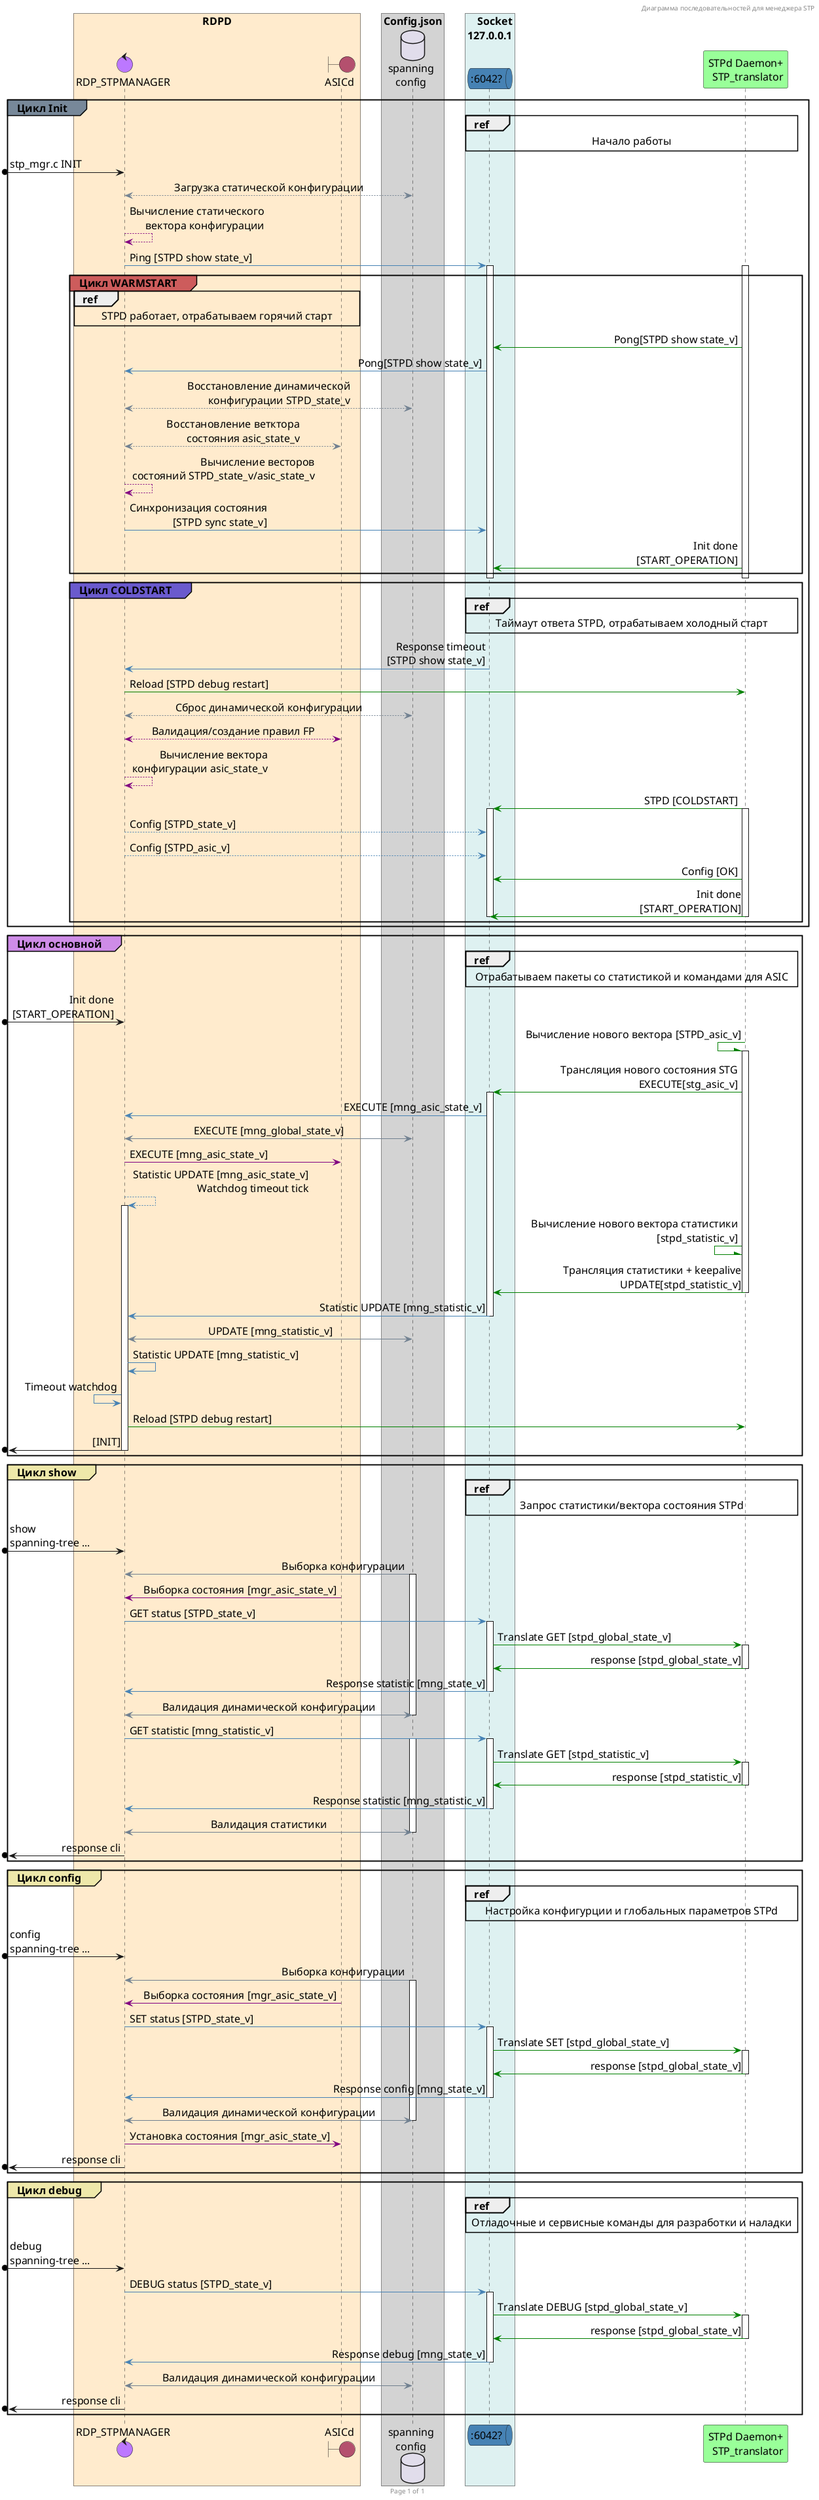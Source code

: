 @startuml

header Диаграмма последовательностей для менеджера STP
footer Page %page% of %lastpage%

skinparam shadowing<<no_shadow>> false
skinparam shadowing<<with_shadow>> true
skinparam sequenceMessageAlign direction

skinparam ParticipantPadding 12
skinparam BoxPadding 15

skinparam defaultFontSize 16
skinparam defaultFontName Papyrus


box "RDPD" #BlanchedAlmond
control "RDP_STPMANAGER" as RDPD #bc78ff
boundary "ASICd" as ASIC #b4506e
end box

box "Config.json" #LightGrey
database "spanning\nconfig" as CONFIG #e1ddeb
' collections "NETLINK_IF" as Netlink #dfa800
end box

box "  Socket\r127.0.0.1"#def1f1
queue ":6042?" as Socket #SteelBlue
' collections "NETLINK_IF" as Netlink #dfa800
end box

participant "STPd Daemon+\r STP_translator" as Daemon #99FF99


group#LightSlateGrey Цикл Init
    ref over Socket, Daemon : Начало работы
    [o-> RDPD : stp_mgr.c INIT
    RDPD <-[#SlateGrey]-> CONFIG : Загрузка статической конфигурации
    RDPD -[#purple]-> RDPD : Вычисление статического\r вектора конфигурации
    RDPD -[#SteelBlue]> Socket : Ping [STPD show state_v]
    activate Socket

    activate Daemon
    group#IndianRed Цикл WARMSTART
        ref over RDPD, ASIC : STPD работает, отрабатываем горячий старт
        Daemon -[#green]> Socket : Pong[STPD show state_v]
        Socket -[#SteelBlue]> RDPD : Pong[STPD show state_v]
        RDPD <-[#SlateGrey]-> CONFIG : Восстановление динамической\r конфигурации STPD_state_v
        RDPD <-[#SlateGrey]-> ASIC : Восстановление ветктора\r состояния asic_state_v
        RDPD -[#purple]-> RDPD : Вычисление весторов\r состояний STPD_state_v/asic_state_v
        RDPD -[#SteelBlue]> Socket : Синхронизация состояния\r [STPD sync state_v]
        Daemon [#green]-> Socket : Init done\r [START_OPERATION]


        ' Daemon <-[#green]-> Socket : recv timeout


    end
    deactivate Socket
    deactivate Daemon

    group#SlateBlue Цикл COLDSTART
        ref over Socket, Daemon : Таймаут ответа STPD, отрабатываем холодный старт
        Socket -[#SteelBlue]> RDPD : Response timeout\r[STPD show state_v]
        RDPD -[#green]> Daemon : Reload [STPD debug restart]
        RDPD <-[#SlateGrey]-> CONFIG : Сброс динамической конфигурации
        RDPD <-[#purple]-> ASIC : Валидация/создание правил FP
        RDPD -[#purple]-> RDPD : Вычисление вектора\r конфигурации asic_state_v
        Daemon [#green]-> Socket : STPD [COLDSTART]
        activate Socket
        activate Daemon
        RDPD --[#SteelBlue]> Socket : Config [STPD_state_v]
        RDPD --[#SteelBlue]> Socket : Config [STPD_asic_v]
        Daemon [#green]-> Socket : Config [OK]
        Daemon [#green]-> Socket : Init done\r [START_OPERATION]
        deactivate Socket
        deactivate Daemon


    end
    ' Netlink --[#df7000]> Daemon : Получение всех актуальных интерфейсов системы
    ' Daemon -[#purple]> RDPD : Валидация Field-Processor ASIC
    ' RDPD <-[#b4506e]> ASIC : Sync FP ASIC
end


group#ce8ce7 Цикл основной
    ref over Socket, Daemon : Отрабатываем пакеты со статистикой и командами для ASIC
    [o-> RDPD : Init done\r [START_OPERATION]
    Daemon /-[#green] Daemon : Вычисление нового вектора [STPD_asic_v]
    activate Daemon
    Daemon [#green]-> Socket : Трансляция нового состояния STG\r EXECUTE[stg_asic_v]
    activate Socket
    RDPD <-[#SteelBlue]Socket : EXECUTE [mng_asic_state_v]
    RDPD <[#SlateGrey]-> CONFIG : EXECUTE [mng_global_state_v]
    RDPD [#purple]-> ASIC : EXECUTE [mng_asic_state_v]
    RDPD --[#SteelBlue]> RDPD : Statistic UPDATE [mng_asic_state_v]\rWatchdog timeout tick
    activate RDPD
    Daemon /-[#green] Daemon : Вычисление нового вектора статистики\r [stpd_statistic_v]
    Daemon [#green]-> Socket : Трансляция статистики + keepalive\r UPDATE[stpd_statistic_v]
    deactivate Daemon
    RDPD <-[#SteelBlue]Socket : Statistic UPDATE [mng_statistic_v]
    deactivate Socket
    RDPD <[#SlateGrey]-> CONFIG : UPDATE [mng_statistic_v]

    RDPD -[#SteelBlue]> RDPD : Statistic UPDATE [mng_statistic_v]
    RDPD <-[#SteelBlue]RDPD : Timeout watchdog
    RDPD -[#green]> Daemon : Reload [STPD debug restart]

    [o<- RDPD : [INIT]
    deactivate RDPD
end


group#PaleGoldenRod Цикл show
    ref over Socket, Daemon : Запрос статистики/вектора состояния STPd
    [o-> RDPD : show\nspanning-tree ...
    RDPD <-[#SlateGrey] CONFIG : Выборка конфигурации
    activate CONFIG
    RDPD <-[#purple] ASIC : Выборка состояния [mgr_asic_state_v]
    RDPD -[#SteelBlue]> Socket : GET status [STPD_state_v]
    activate Socket
    Daemon <-[#green] Socket : Translate GET [stpd_global_state_v]
    activate Daemon
    Daemon [#green]-> Socket : response [stpd_global_state_v]
    deactivate Daemon
    RDPD <-[#SteelBlue] Socket : Response statistic [mng_state_v]
    deactivate Socket
    RDPD <[#SlateGrey]-> CONFIG : Валидация динамической конфигурации
    deactivate CONFIG

    RDPD -[#SteelBlue]> Socket : GET statistic [mng_statistic_v]
    activate CONFIG
    activate Socket
    Daemon <-[#green] Socket : Translate GET [stpd_statistic_v]
    activate Daemon
    Daemon [#green]-> Socket : response [stpd_statistic_v]
    deactivate Daemon
    RDPD <-[#SteelBlue] Socket : Response statistic [mng_statistic_v]
    deactivate Socket
    RDPD <[#SlateGrey]-> CONFIG : Валидация статистики
    deactivate CONFIG
    [o<- RDPD : response cli
end


group#PaleGoldenRod Цикл config
    ref over Socket, Daemon : Настройка конфигурции и глобальных параметров STPd
    [o-> RDPD : config\nspanning-tree ...
    RDPD <-[#SlateGrey] CONFIG : Выборка конфигурации
    activate CONFIG
    RDPD <-[#purple] ASIC : Выборка состояния [mgr_asic_state_v]
    RDPD -[#SteelBlue]> Socket : SET status [STPD_state_v]
    activate Socket
    Daemon <-[#green] Socket : Translate SET [stpd_global_state_v]
    activate Daemon
    Daemon [#green]-> Socket : response [stpd_global_state_v]
    deactivate Daemon
    RDPD <-[#SteelBlue] Socket : Response config [mng_state_v]
    deactivate Socket
    RDPD <[#SlateGrey]-> CONFIG : Валидация динамической конфигурации
    deactivate CONFIG
    RDPD [#purple]-> ASIC : Установка состояния [mgr_asic_state_v]
    [o<- RDPD : response cli
end

group#PaleGoldenRod Цикл debug
    ref over Socket, Daemon : Отладочные и сервисные команды для разработки и наладки
    [o-> RDPD : debug\nspanning-tree ...
    RDPD -[#SteelBlue]> Socket : DEBUG status [STPD_state_v]
    activate Socket
    Daemon <-[#green] Socket : Translate DEBUG [stpd_global_state_v]
    activate Daemon
    Daemon [#green]-> Socket : response [stpd_global_state_v]
    deactivate Daemon
    RDPD <-[#SteelBlue] Socket : Response debug [mng_state_v]
    deactivate Socket
    RDPD <[#SlateGrey]-> CONFIG : Валидация динамической конфигурации
    deactivate CONFIG
    [o<- RDPD : response cli
end


@enduml

